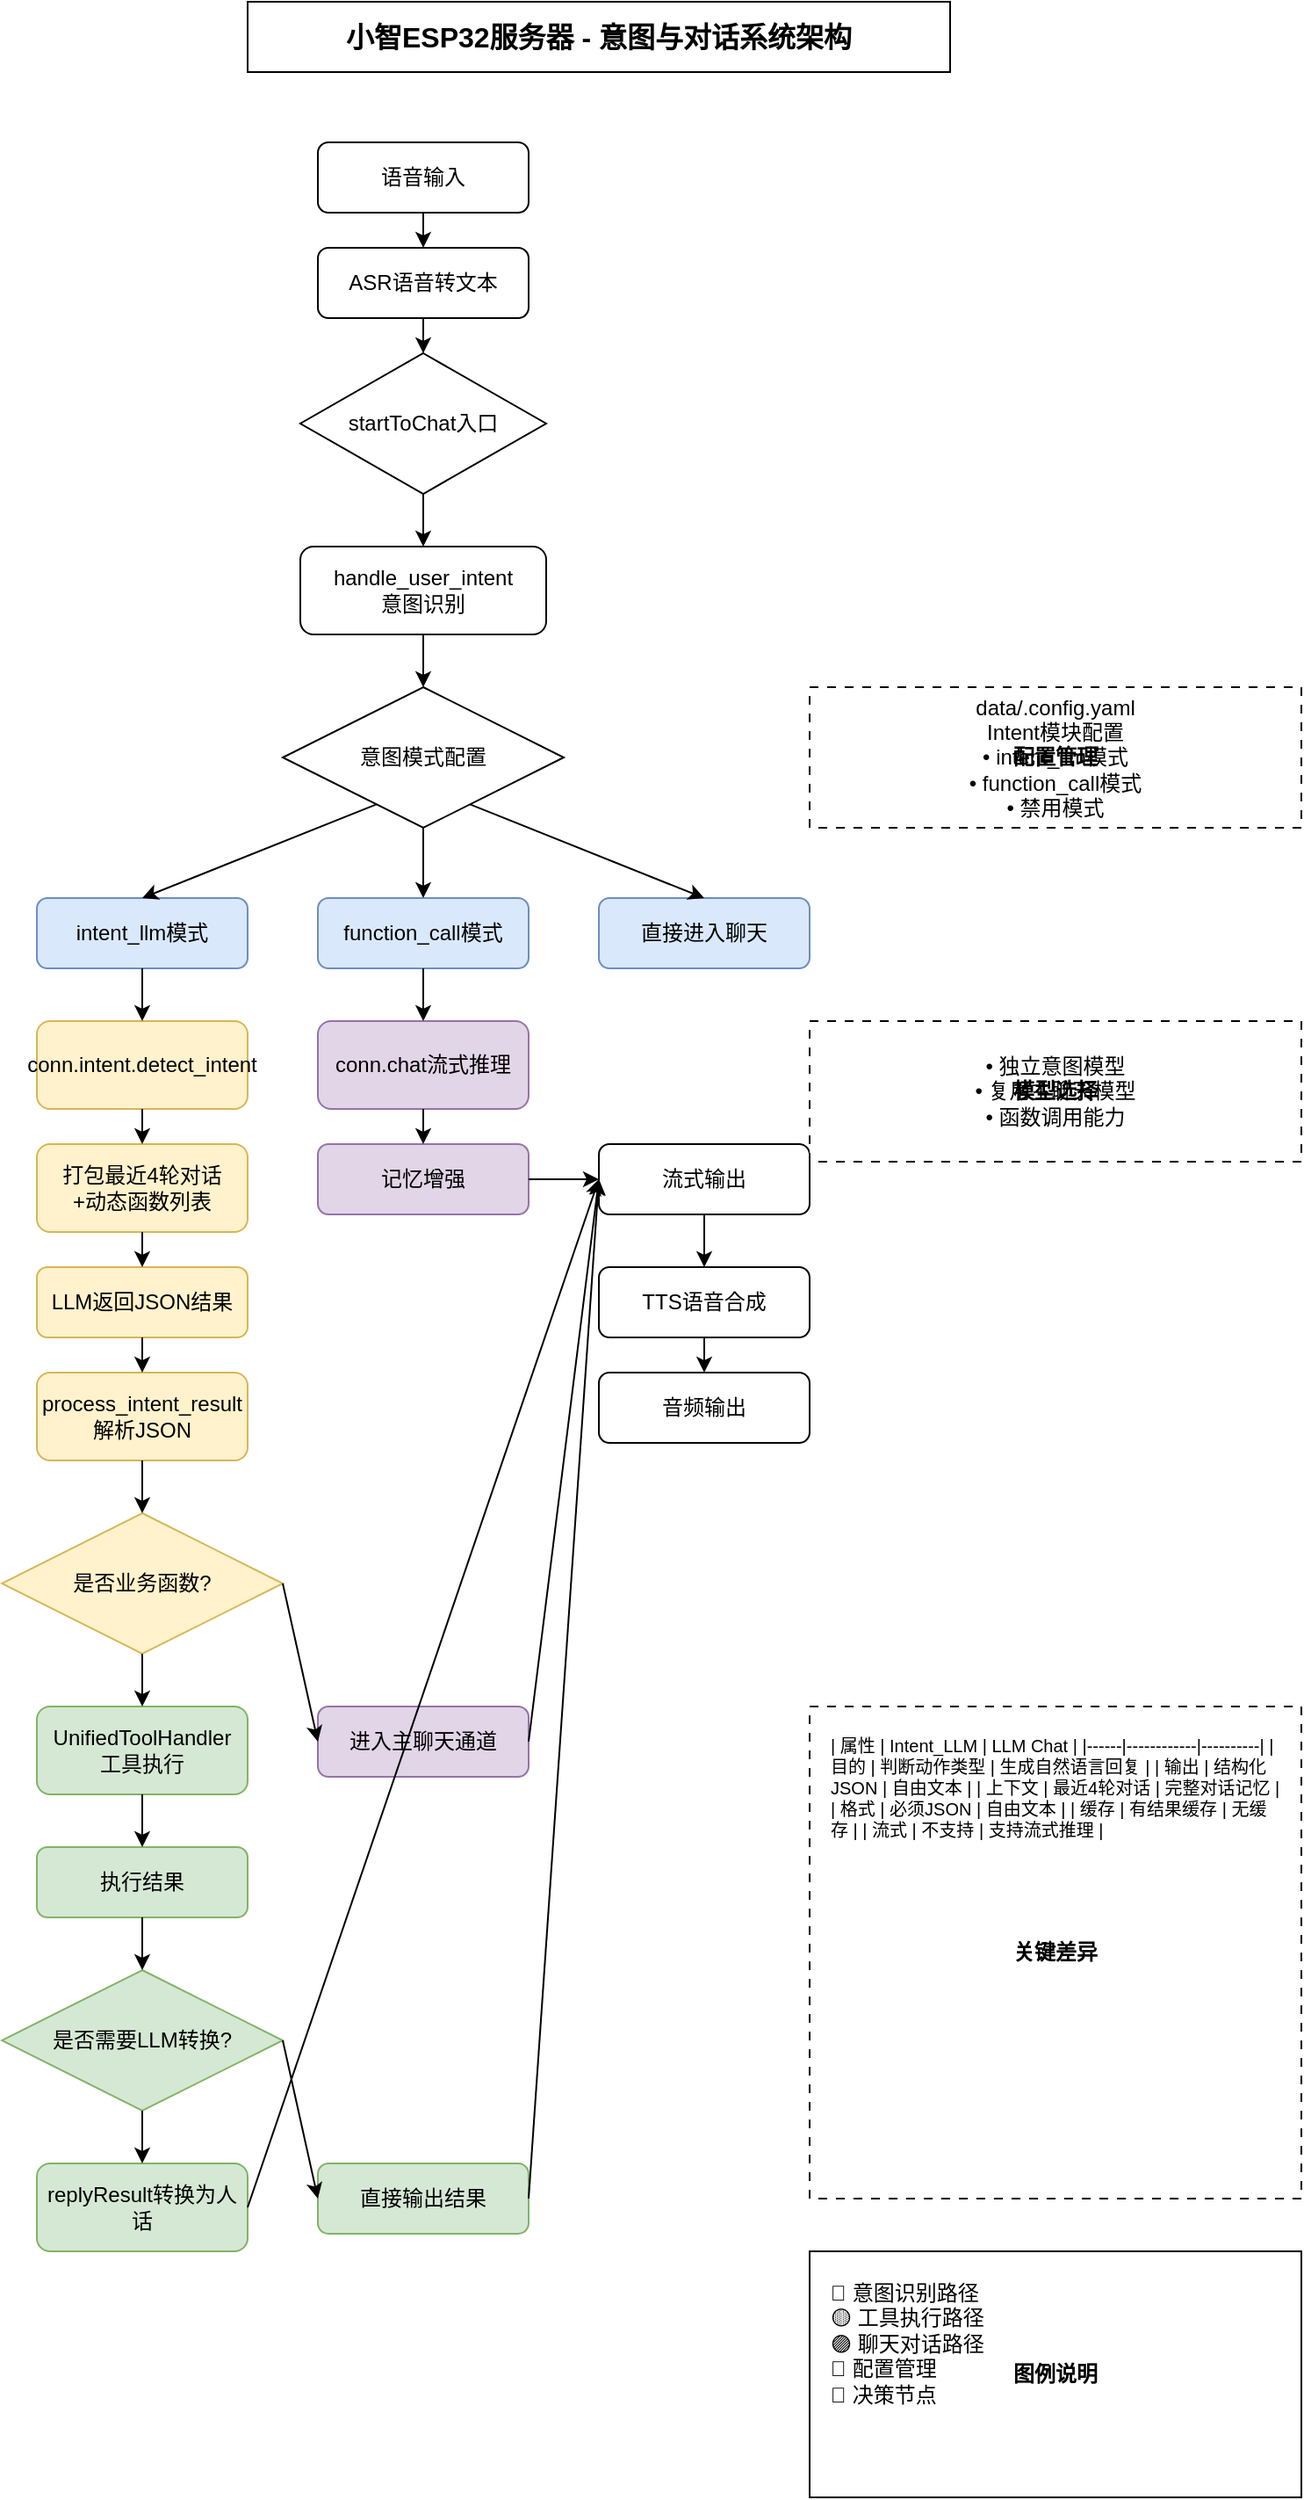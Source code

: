 <mxfile>
    <diagram id="C5RBs43oDa-KdzZeNtuy" name="Page-1">
        <mxGraphModel dx="1223" dy="898" grid="1" gridSize="10" guides="1" tooltips="1" connect="1" arrows="1" fold="1" page="1" pageScale="1" pageWidth="827" pageHeight="1169" math="0" shadow="0">
            <root>
                <mxCell id="WIyWlLk6GJQsqaUBKTNV-0"/>
                <mxCell id="WIyWlLk6GJQsqaUBKTNV-1" parent="WIyWlLk6GJQsqaUBKTNV-0"/>

                <!-- Title -->
                <mxCell id="0" value="小智ESP32服务器 - 意图与对话系统架构" style="rounded=0;whiteSpace=wrap;html=1;fontSize=16;fontStyle=1" vertex="1" parent="WIyWlLk6GJQsqaUBKTNV-1">
                    <mxGeometry x="160" y="40" width="400" height="40" as="geometry"/>
                </mxCell>

                <!-- Audio Input -->
                <mxCell id="1" value="语音输入" style="rounded=1;whiteSpace=wrap;html=1;fontStyle=0" vertex="1" parent="WIyWlLk6GJQsqaUBKTNV-1">
                    <mxGeometry x="200" y="120" width="120" height="40" as="geometry"/>
                </mxCell>

                <!-- ASR -->
                <mxCell id="2" value="ASR语音转文本" style="rounded=1;whiteSpace=wrap;html=1;fontStyle=0" vertex="1" parent="WIyWlLk6GJQsqaUBKTNV-1">
                    <mxGeometry x="200" y="180" width="120" height="40" as="geometry"/>
                </mxCell>

                <!-- Start to Chat -->
                <mxCell id="3" value="startToChat入口" style="rhombus;whiteSpace=wrap;html=1;fontStyle=0" vertex="1" parent="WIyWlLk6GJQsqaUBKTNV-1">
                    <mxGeometry x="190" y="240" width="140" height="80" as="geometry"/>
                </mxCell>

                <!-- Handle User Intent -->
                <mxCell id="4" value="handle_user_intent&#xa;意图识别" style="rounded=1;whiteSpace=wrap;html=1;fontStyle=0" vertex="1" parent="WIyWlLk6GJQsqaUBKTNV-1">
                    <mxGeometry x="190" y="350" width="140" height="50" as="geometry"/>
                </mxCell>

                <!-- Intent Mode Decision -->
                <mxCell id="5" value="意图模式配置" style="rhombus;whiteSpace=wrap;html=1;fontStyle=0" vertex="1" parent="WIyWlLk6GJQsqaUBKTNV-1">
                    <mxGeometry x="180" y="430" width="160" height="80" as="geometry"/>
                </mxCell>

                <!-- Intent_LLM Path -->
                <mxCell id="6" value="intent_llm模式" style="rounded=1;whiteSpace=wrap;html=1;fontStyle=0;fillColor=#dae8fc;strokeColor=#6c8ebf" vertex="1" parent="WIyWlLk6GJQsqaUBKTNV-1">
                    <mxGeometry x="40" y="550" width="120" height="40" as="geometry"/>
                </mxCell>

                <!-- Function Call Path -->
                <mxCell id="7" value="function_call模式" style="rounded=1;whiteSpace=wrap;html=1;fontStyle=0;fillColor=#dae8fc;strokeColor=#6c8ebf" vertex="1" parent="WIyWlLk6GJQsqaUBKTNV-1">
                    <mxGeometry x="200" y="550" width="120" height="40" as="geometry"/>
                </mxCell>

                <!-- Direct Chat Path -->
                <mxCell id="8" value="直接进入聊天" style="rounded=1;whiteSpace=wrap;html=1;fontStyle=0;fillColor=#dae8fc;strokeColor=#6c8ebf" vertex="1" parent="WIyWlLk6GJQsqaUBKTNV-1">
                    <mxGeometry x="360" y="550" width="120" height="40" as="geometry"/>
                </mxCell>

                <!-- Detect Intent -->
                <mxCell id="9" value="conn.intent.detect_intent" style="rounded=1;whiteSpace=wrap;html=1;fontStyle=0;fillColor=#fff2cc;strokeColor=#d6b656" vertex="1" parent="WIyWlLk6GJQsqaUBKTNV-1">
                    <mxGeometry x="40" y="620" width="120" height="50" as="geometry"/>
                </mxCell>

                <!-- Build Prompt -->
                <mxCell id="10" value="打包最近4轮对话&#xa;+动态函数列表" style="rounded=1;whiteSpace=wrap;html=1;fontStyle=0;fillColor=#fff2cc;strokeColor=#d6b656" vertex="1" parent="WIyWlLk6GJQsqaUBKTNV-1">
                    <mxGeometry x="40" y="690" width="120" height="50" as="geometry"/>
                </mxCell>

                <!-- LLM Response -->
                <mxCell id="11" value="LLM返回JSON结果" style="rounded=1;whiteSpace=wrap;html=1;fontStyle=0;fillColor=#fff2cc;strokeColor=#d6b656" vertex="1" parent="WIyWlLk6GJQsqaUBKTNV-1">
                    <mxGeometry x="40" y="760" width="120" height="40" as="geometry"/>
                </mxCell>

                <!-- Process Intent Result -->
                <mxCell id="12" value="process_intent_result&#xa;解析JSON" style="rounded=1;whiteSpace=wrap;html=1;fontStyle=0;fillColor=#fff2cc;strokeColor=#d6b656" vertex="1" parent="WIyWlLk6GJQsqaUBKTNV-1">
                    <mxGeometry x="40" y="820" width="120" height="50" as="geometry"/>
                </mxCell>

                <!-- Function Check -->
                <mxCell id="13" value="是否业务函数?" style="rhombus;whiteSpace=wrap;html=1;fontStyle=0;fillColor=#fff2cc;strokeColor=#d6b656" vertex="1" parent="WIyWlLk6GJQsqaUBKTNV-1">
                    <mxGeometry x="20" y="900" width="160" height="80" as="geometry"/>
                </mxCell>

                <!-- Tool Handler -->
                <mxCell id="14" value="UnifiedToolHandler&#xa;工具执行" style="rounded=1;whiteSpace=wrap;html=1;fontStyle=0;fillColor=#d5e8d4;strokeColor=#82b366" vertex="1" parent="WIyWlLk6GJQsqaUBKTNV-1">
                    <mxGeometry x="40" y="1010" width="120" height="50" as="geometry"/>
                </mxCell>

                <!-- Main Chat Channel -->
                <mxCell id="15" value="进入主聊天通道" style="rounded=1;whiteSpace=wrap;html=1;fontStyle=0;fillColor=#e1d5e7;strokeColor=#9673a6" vertex="1" parent="WIyWlLk6GJQsqaUBKTNV-1">
                    <mxGeometry x="200" y="1010" width="120" height="40" as="geometry"/>
                </mxCell>

                <!-- LLM Chat -->
                <mxCell id="16" value="conn.chat流式推理" style="rounded=1;whiteSpace=wrap;html=1;fontStyle=0;fillColor=#e1d5e7;strokeColor=#9673a6" vertex="1" parent="WIyWlLk6GJQsqaUBKTNV-1">
                    <mxGeometry x="200" y="620" width="120" height="50" as="geometry"/>
                </mxCell>

                <!-- Memory Enhancement -->
                <mxCell id="17" value="记忆增强" style="rounded=1;whiteSpace=wrap;html=1;fontStyle=0;fillColor=#e1d5e7;strokeColor=#9673a6" vertex="1" parent="WIyWlLk6GJQsqaUBKTNV-1">
                    <mxGeometry x="200" y="690" width="120" height="40" as="geometry"/>
                </mxCell>

                <!-- Result Processing -->
                <mxCell id="18" value="执行结果" style="rounded=1;whiteSpace=wrap;html=1;fontStyle=0;fillColor=#d5e8d4;strokeColor=#82b366" vertex="1" parent="WIyWlLk6GJQsqaUBKTNV-1">
                    <mxGeometry x="40" y="1090" width="120" height="40" as="geometry"/>
                </mxCell>

                <!-- Need Explanation -->
                <mxCell id="19" value="是否需要LLM转换?" style="rhombus;whiteSpace=wrap;html=1;fontStyle=0;fillColor=#d5e8d4;strokeColor=#82b366" vertex="1" parent="WIyWlLk6GJQsqaUBKTNV-1">
                    <mxGeometry x="20" y="1160" width="160" height="80" as="geometry"/>
                </mxCell>

                <!-- Reply Result -->
                <mxCell id="20" value="replyResult转换为人话" style="rounded=1;whiteSpace=wrap;html=1;fontStyle=0;fillColor=#d5e8d4;strokeColor=#82b366" vertex="1" parent="WIyWlLk6GJQsqaUBKTNV-1">
                    <mxGeometry x="40" y="1270" width="120" height="50" as="geometry"/>
                </mxCell>

                <!-- Direct Output -->
                <mxCell id="21" value="直接输出结果" style="rounded=1;whiteSpace=wrap;html=1;fontStyle=0;fillColor=#d5e8d4;strokeColor=#82b366" vertex="1" parent="WIyWlLk6GJQsqaUBKTNV-1">
                    <mxGeometry x="200" y="1270" width="120" height="40" as="geometry"/>
                </mxCell>

                <!-- Stream Output -->
                <mxCell id="22" value="流式输出" style="rounded=1;whiteSpace=wrap;html=1;fontStyle=0" vertex="1" parent="WIyWlLk6GJQsqaUBKTNV-1">
                    <mxGeometry x="360" y="690" width="120" height="40" as="geometry"/>
                </mxCell>

                <!-- TTS -->
                <mxCell id="23" value="TTS语音合成" style="rounded=1;whiteSpace=wrap;html=1;fontStyle=0" vertex="1" parent="WIyWlLk6GJQsqaUBKTNV-1">
                    <mxGeometry x="360" y="760" width="120" height="40" as="geometry"/>
                </mxCell>

                <!-- Audio Output -->
                <mxCell id="24" value="音频输出" style="rounded=1;whiteSpace=wrap;html=1;fontStyle=0" vertex="1" parent="WIyWlLk6GJQsqaUBKTNV-1">
                    <mxGeometry x="360" y="820" width="120" height="40" as="geometry"/>
                </mxCell>

                <!-- Config -->
                <mxCell id="25" value="配置管理" style="rounded=0;whiteSpace=wrap;html=1;fontStyle=1;dashed=1;dashPattern=5 5" vertex="1" parent="WIyWlLk6GJQsqaUBKTNV-1">
                    <mxGeometry x="480" y="430" width="280" height="80" as="geometry"/>
                </mxCell>

                <!-- Config Details -->
                <mxCell id="26" value="data/.config.yaml&#xa;Intent模块配置&#xa;• intent_llm模式&#xa;• function_call模式&#xa;• 禁用模式" style="text;html=1;strokeColor=none;fillColor=none;align=center;verticalAlign=middle;whiteSpace=wrap;rounded=0;fontStyle=0" vertex="1" parent="WIyWlLk6GJQsqaUBKTNV-1">
                    <mxGeometry x="490" y="440" width="260" height="60" as="geometry"/>
                </mxCell>

                <!-- Model Selection -->
                <mxCell id="27" value="模型选择" style="rounded=0;whiteSpace=wrap;html=1;fontStyle=1;dashed=1;dashPattern=5 5" vertex="1" parent="WIyWlLk6GJQsqaUBKTNV-1">
                    <mxGeometry x="480" y="620" width="280" height="80" as="geometry"/>
                </mxCell>

                <!-- Model Details -->
                <mxCell id="28" value="• 独立意图模型&#xa;• 复用主聊天模型&#xa;• 函数调用能力" style="text;html=1;strokeColor=none;fillColor=none;align=center;verticalAlign=middle;whiteSpace=wrap;rounded=0;fontStyle=0" vertex="1" parent="WIyWlLk6GJQsqaUBKTNV-1">
                    <mxGeometry x="490" y="630" width="260" height="60" as="geometry"/>
                </mxCell>

                <!-- Key Differences -->
                <mxCell id="29" value="关键差异" style="rounded=0;whiteSpace=wrap;html=1;fontStyle=1;dashed=1;dashPattern=5 5" vertex="1" parent="WIyWlLk6GJQsqaUBKTNV-1">
                    <mxGeometry x="480" y="1010" width="280" height="280" as="geometry"/>
                </mxCell>

                <!-- Differences Table -->
                <mxCell id="30" value="| 属性 | Intent_LLM | LLM Chat |
|------|------------|----------|
| 目的 | 判断动作类型 | 生成自然语言回复 |
| 输出 | 结构化JSON | 自由文本 |
| 上下文 | 最近4轮对话 | 完整对话记忆 |
| 格式 | 必须JSON | 自由文本 |
| 缓存 | 有结果缓存 | 无缓存 |
| 流式 | 不支持 | 支持流式推理 |" style="text;html=1;strokeColor=none;fillColor=none;align=left;verticalAlign=top;whiteSpace=wrap;rounded=0;fontStyle=0;fontSize=10" vertex="1" parent="WIyWlLk6GJQsqaUBKTNV-1">
                    <mxGeometry x="490" y="1020" width="260" height="260" as="geometry"/>
                </mxCell>

                <!-- Connections -->
                <mxCell id="31" value="" style="endArrow=classic;html=1;exitX=0.5;exitY=1;exitDx=0;exitDy=0;entryX=0.5;entryY=0;entryDx=0;entryDy=0;" edge="1" parent="WIyWlLk6GJQsqaUBKTNV-1" source="1" target="2">
                    <mxGeometry width="50" height="50" relative="1" as="geometry"/>
                </mxCell>

                <mxCell id="32" value="" style="endArrow=classic;html=1;exitX=0.5;exitY=1;exitDx=0;exitDy=0;entryX=0.5;entryY=0;entryDx=0;entryDy=0;" edge="1" parent="WIyWlLk6GJQsqaUBKTNV-1" source="2" target="3">
                    <mxGeometry width="50" height="50" relative="1" as="geometry"/>
                </mxCell>

                <mxCell id="33" value="" style="endArrow=classic;html=1;exitX=0.5;exitY=1;exitDx=0;exitDy=0;entryX=0.5;entryY=0;entryDx=0;entryDy=0;" edge="1" parent="WIyWlLk6GJQsqaUBKTNV-1" source="3" target="4">
                    <mxGeometry width="50" height="50" relative="1" as="geometry"/>
                </mxCell>

                <mxCell id="34" value="" style="endArrow=classic;html=1;exitX=0.5;exitY=1;exitDx=0;exitDy=0;entryX=0.5;entryY=0;entryDx=0;entryDy=0;" edge="1" parent="WIyWlLk6GJQsqaUBKTNV-1" source="4" target="5">
                    <mxGeometry width="50" height="50" relative="1" as="geometry"/>
                </mxCell>

                <mxCell id="35" value="" style="endArrow=classic;html=1;exitX=0.25;exitY=1;exitDx=0;exitDy=0;entryX=0.5;entryY=0;entryDx=0;entryDy=0;" edge="1" parent="WIyWlLk6GJQsqaUBKTNV-1" source="5" target="6">
                    <mxGeometry width="50" height="50" relative="1" as="geometry"/>
                </mxCell>

                <mxCell id="36" value="" style="endArrow=classic;html=1;exitX=0.5;exitY=1;exitDx=0;exitDy=0;entryX=0.5;entryY=0;entryDx=0;entryDy=0;" edge="1" parent="WIyWlLk6GJQsqaUBKTNV-1" source="5" target="7">
                    <mxGeometry width="50" height="50" relative="1" as="geometry"/>
                </mxCell>

                <mxCell id="37" value="" style="endArrow=classic;html=1;exitX=0.75;exitY=1;exitDx=0;exitDy=0;entryX=0.5;entryY=0;entryDx=0;entryDy=0;" edge="1" parent="WIyWlLk6GJQsqaUBKTNV-1" source="5" target="8">
                    <mxGeometry width="50" height="50" relative="1" as="geometry"/>
                </mxCell>

                <mxCell id="38" value="" style="endArrow=classic;html=1;exitX=0.5;exitY=1;exitDx=0;exitDy=0;entryX=0.5;entryY=0;entryDx=0;entryDy=0;" edge="1" parent="WIyWlLk6GJQsqaUBKTNV-1" source="6" target="9">
                    <mxGeometry width="50" height="50" relative="1" as="geometry"/>
                </mxCell>

                <mxCell id="39" value="" style="endArrow=classic;html=1;exitX=0.5;exitY=1;exitDx=0;exitDy=0;entryX=0.5;entryY=0;entryDx=0;entryDy=0;" edge="1" parent="WIyWlLk6GJQsqaUBKTNV-1" source="9" target="10">
                    <mxGeometry width="50" height="50" relative="1" as="geometry"/>
                </mxCell>

                <mxCell id="40" value="" style="endArrow=classic;html=1;exitX=0.5;exitY=1;exitDx=0;exitDy=0;entryX=0.5;entryY=0;entryDx=0;entryDy=0;" edge="1" parent="WIyWlLk6GJQsqaUBKTNV-1" source="10" target="11">
                    <mxGeometry width="50" height="50" relative="1" as="geometry"/>
                </mxCell>

                <mxCell id="41" value="" style="endArrow=classic;html=1;exitX=0.5;exitY=1;exitDx=0;exitDy=0;entryX=0.5;entryY=0;entryDx=0;entryDy=0;" edge="1" parent="WIyWlLk6GJQsqaUBKTNV-1" source="11" target="12">
                    <mxGeometry width="50" height="50" relative="1" as="geometry"/>
                </mxCell>

                <mxCell id="42" value="" style="endArrow=classic;html=1;exitX=0.5;exitY=1;exitDx=0;exitDy=0;entryX=0.5;entryY=0;entryDx=0;entryDy=0;" edge="1" parent="WIyWlLk6GJQsqaUBKTNV-1" source="12" target="13">
                    <mxGeometry width="50" height="50" relative="1" as="geometry"/>
                </mxCell>

                <mxCell id="43" value="" style="endArrow=classic;html=1;exitX=0.5;exitY=1;exitDx=0;exitDy=0;entryX=0.5;entryY=0;entryDx=0;entryDy=0;" edge="1" parent="WIyWlLk6GJQsqaUBKTNV-1" source="13" target="14">
                    <mxGeometry width="50" height="50" relative="1" as="geometry"/>
                </mxCell>

                <mxCell id="44" value="" style="endArrow=classic;html=1;exitX=1;exitY=0.5;exitDx=0;exitDy=0;entryX=0;entryY=0.5;entryDx=0;entryDy=0;" edge="1" parent="WIyWlLk6GJQsqaUBKTNV-1" source="13" target="15">
                    <mxGeometry width="50" height="50" relative="1" as="geometry"/>
                </mxCell>

                <mxCell id="45" value="" style="endArrow=classic;html=1;exitX=0.5;exitY=1;exitDx=0;exitDy=0;entryX=0.5;entryY=0;entryDx=0;entryDy=0;" edge="1" parent="WIyWlLk6GJQsqaUBKTNV-1" source="7" target="16">
                    <mxGeometry width="50" height="50" relative="1" as="geometry"/>
                </mxCell>

                <mxCell id="46" value="" style="endArrow=classic;html=1;exitX=0.5;exitY=1;exitDx=0;exitDy=0;entryX=0.5;entryY=0;entryDx=0;entryDy=0;" edge="1" parent="WIyWlLk6GJQsqaUBKTNV-1" source="16" target="17">
                    <mxGeometry width="50" height="50" relative="1" as="geometry"/>
                </mxCell>

                <mxCell id="47" value="" style="endArrow=classic;html=1;exitX=0.5;exitY=1;exitDx=0;exitDy=0;entryX=0.5;entryY=0;entryDx=0;entryDy=0;" edge="1" parent="WIyWlLk6GJQsqaUBKTNV-1" source="14" target="18">
                    <mxGeometry width="50" height="50" relative="1" as="geometry"/>
                </mxCell>

                <mxCell id="48" value="" style="endArrow=classic;html=1;exitX=0.5;exitY=1;exitDx=0;exitDy=0;entryX=0.5;entryY=0;entryDx=0;entryDy=0;" edge="1" parent="WIyWlLk6GJQsqaUBKTNV-1" source="18" target="19">
                    <mxGeometry width="50" height="50" relative="1" as="geometry"/>
                </mxCell>

                <mxCell id="49" value="" style="endArrow=classic;html=1;exitX=0.5;exitY=1;exitDx=0;exitDy=0;entryX=0.5;entryY=0;entryDx=0;entryDy=0;" edge="1" parent="WIyWlLk6GJQsqaUBKTNV-1" source="19" target="20">
                    <mxGeometry width="50" height="50" relative="1" as="geometry"/>
                </mxCell>

                <mxCell id="50" value="" style="endArrow=classic;html=1;exitX=1;exitY=0.5;exitDx=0;exitDy=0;entryX=0;entryY=0.5;entryDx=0;entryDy=0;" edge="1" parent="WIyWlLk6GJQsqaUBKTNV-1" source="19" target="21">
                    <mxGeometry width="50" height="50" relative="1" as="geometry"/>
                </mxCell>

                <mxCell id="51" value="" style="endArrow=classic;html=1;exitX=1;exitY=0.5;exitDx=0;exitDy=0;entryX=0;entryY=0.5;entryDx=0;entryDy=0;" edge="1" parent="WIyWlLk6GJQsqaUBKTNV-1" source="17" target="22">
                    <mxGeometry width="50" height="50" relative="1" as="geometry"/>
                </mxCell>

                <mxCell id="52" value="" style="endArrow=classic;html=1;exitX=1;exitY=0.5;exitDx=0;exitDy=0;entryX=0;entryY=0.5;entryDx=0;entryDy=0;" edge="1" parent="WIyWlLk6GJQsqaUBKTNV-1" source="15" target="22">
                    <mxGeometry width="50" height="50" relative="1" as="geometry"/>
                </mxCell>

                <mxCell id="53" value="" style="endArrow=classic;html=1;exitX=0.5;exitY=1;exitDx=0;exitDy=0;entryX=0.5;entryY=0;entryDx=0;entryDy=0;" edge="1" parent="WIyWlLk6GJQsqaUBKTNV-1" source="22" target="23">
                    <mxGeometry width="50" height="50" relative="1" as="geometry"/>
                </mxCell>

                <mxCell id="54" value="" style="endArrow=classic;html=1;exitX=0.5;exitY=1;exitDx=0;exitDy=0;entryX=0.5;entryY=0;entryDx=0;entryDy=0;" edge="1" parent="WIyWlLk6GJQsqaUBKTNV-1" source="23" target="24">
                    <mxGeometry width="50" height="50" relative="1" as="geometry"/>
                </mxCell>

                <mxCell id="55" value="" style="endArrow=classic;html=1;exitX=1;exitY=0.5;exitDx=0;exitDy=0;entryX=0;entryY=0.5;entryDx=0;entryDy=0;" edge="1" parent="WIyWlLk6GJQsqaUBKTNV-1" source="21" target="22">
                    <mxGeometry width="50" height="50" relative="1" as="geometry"/>
                </mxCell>

                <mxCell id="56" value="" style="endArrow=classic;html=1;exitX=1;exitY=0.5;exitDx=0;exitDy=0;entryX=0;entryY=0.5;entryDx=0;entryDy=0;" edge="1" parent="WIyWlLk6GJQsqaUBKTNV-1" source="20" target="22">
                    <mxGeometry width="50" height="50" relative="1" as="geometry"/>
                </mxCell>

                <!-- Legend -->
                <mxCell id="57" value="图例说明" style="rounded=0;whiteSpace=wrap;html=1;fontStyle=1" vertex="1" parent="WIyWlLk6GJQsqaUBKTNV-1">
                    <mxGeometry x="480" y="1320" width="280" height="140" as="geometry"/>
                </mxCell>

                <mxCell id="58" value="🔵 意图识别路径&#xa;🟡 工具执行路径&#xa;🟣 聊天对话路径&#xa;🔲 配置管理&#xa;💎 决策节点" style="text;html=1;strokeColor=none;fillColor=none;align=left;verticalAlign=top;whiteSpace=wrap;rounded=0;fontStyle=0" vertex="1" parent="WIyWlLk6GJQsqaUBKTNV-1">
                    <mxGeometry x="490" y="1330" width="260" height="120" as="geometry"/>
                </mxCell>

            </root>
        </mxGraphModel>
    </diagram>
</mxfile>